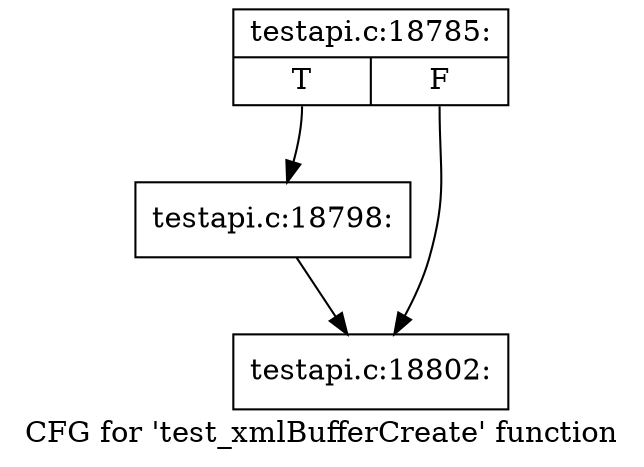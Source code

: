 digraph "CFG for 'test_xmlBufferCreate' function" {
	label="CFG for 'test_xmlBufferCreate' function";

	Node0x4b14010 [shape=record,label="{testapi.c:18785:|{<s0>T|<s1>F}}"];
	Node0x4b14010:s0 -> Node0x4b18770;
	Node0x4b14010:s1 -> Node0x4b18c50;
	Node0x4b18770 [shape=record,label="{testapi.c:18798:}"];
	Node0x4b18770 -> Node0x4b18c50;
	Node0x4b18c50 [shape=record,label="{testapi.c:18802:}"];
}
